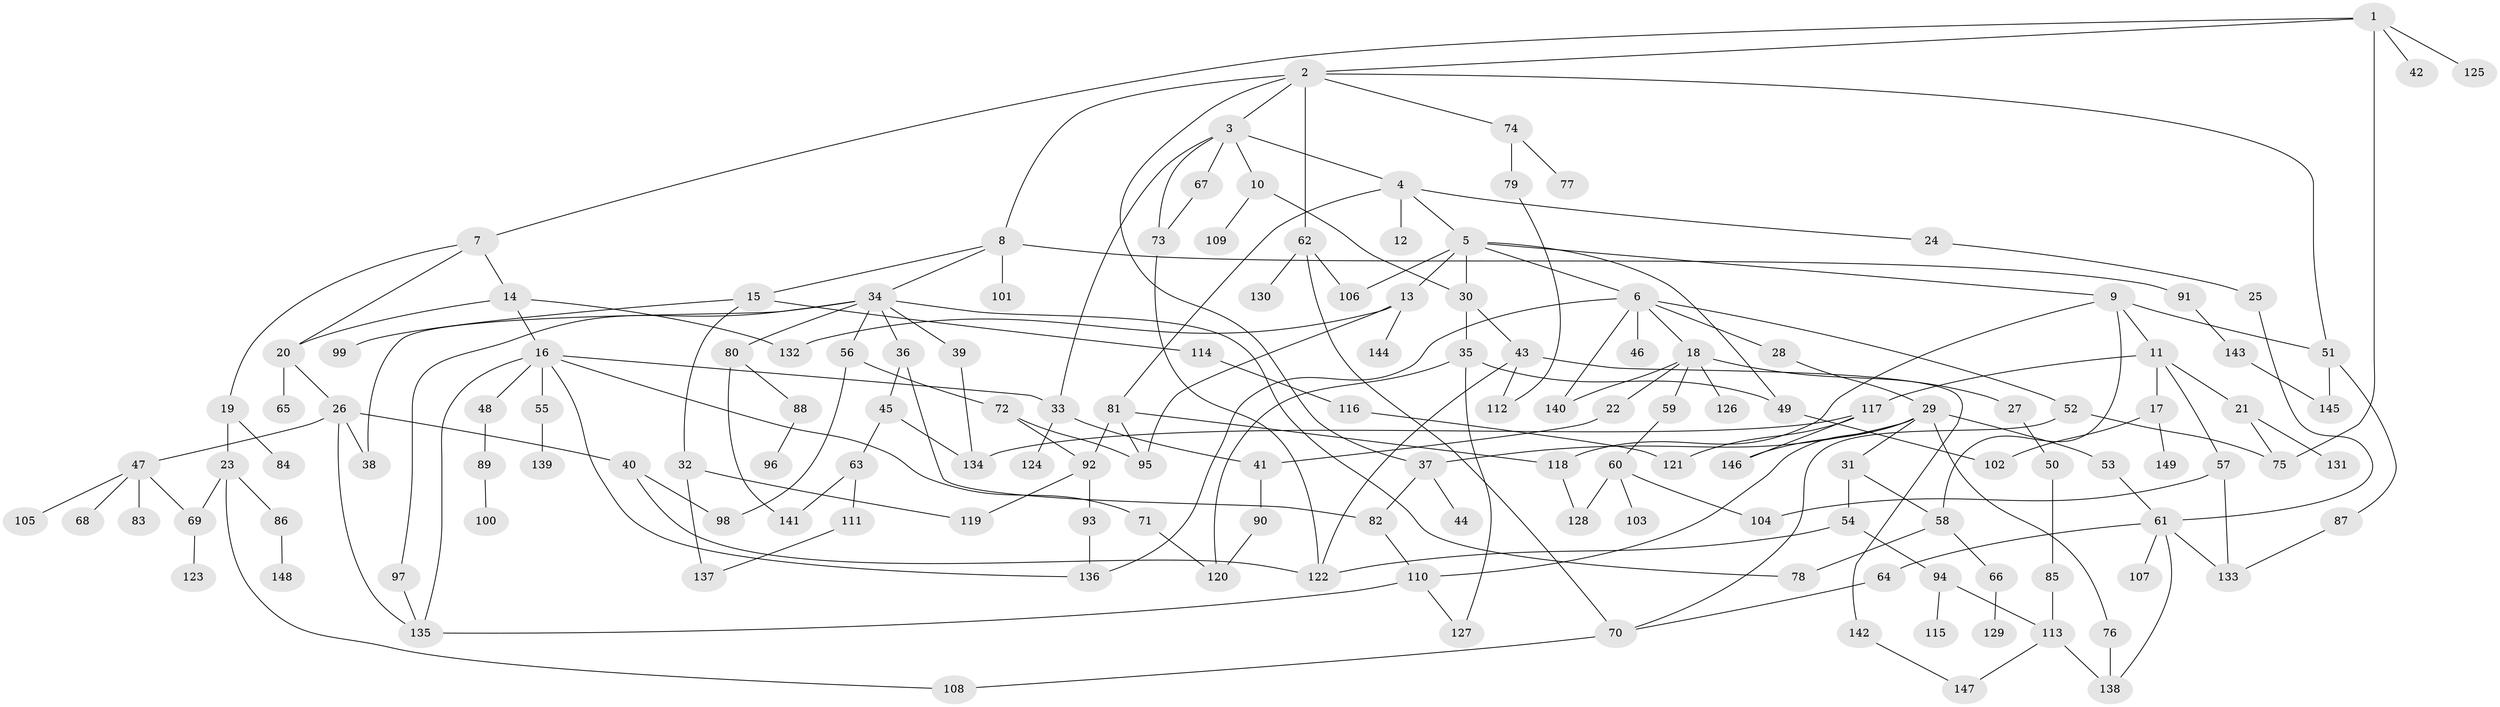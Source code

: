 // Generated by graph-tools (version 1.1) at 2025/41/03/09/25 04:41:17]
// undirected, 149 vertices, 205 edges
graph export_dot {
graph [start="1"]
  node [color=gray90,style=filled];
  1;
  2;
  3;
  4;
  5;
  6;
  7;
  8;
  9;
  10;
  11;
  12;
  13;
  14;
  15;
  16;
  17;
  18;
  19;
  20;
  21;
  22;
  23;
  24;
  25;
  26;
  27;
  28;
  29;
  30;
  31;
  32;
  33;
  34;
  35;
  36;
  37;
  38;
  39;
  40;
  41;
  42;
  43;
  44;
  45;
  46;
  47;
  48;
  49;
  50;
  51;
  52;
  53;
  54;
  55;
  56;
  57;
  58;
  59;
  60;
  61;
  62;
  63;
  64;
  65;
  66;
  67;
  68;
  69;
  70;
  71;
  72;
  73;
  74;
  75;
  76;
  77;
  78;
  79;
  80;
  81;
  82;
  83;
  84;
  85;
  86;
  87;
  88;
  89;
  90;
  91;
  92;
  93;
  94;
  95;
  96;
  97;
  98;
  99;
  100;
  101;
  102;
  103;
  104;
  105;
  106;
  107;
  108;
  109;
  110;
  111;
  112;
  113;
  114;
  115;
  116;
  117;
  118;
  119;
  120;
  121;
  122;
  123;
  124;
  125;
  126;
  127;
  128;
  129;
  130;
  131;
  132;
  133;
  134;
  135;
  136;
  137;
  138;
  139;
  140;
  141;
  142;
  143;
  144;
  145;
  146;
  147;
  148;
  149;
  1 -- 2;
  1 -- 7;
  1 -- 42;
  1 -- 125;
  1 -- 75;
  2 -- 3;
  2 -- 8;
  2 -- 62;
  2 -- 74;
  2 -- 37;
  2 -- 51;
  3 -- 4;
  3 -- 10;
  3 -- 33;
  3 -- 67;
  3 -- 73;
  4 -- 5;
  4 -- 12;
  4 -- 24;
  4 -- 81;
  5 -- 6;
  5 -- 9;
  5 -- 13;
  5 -- 49;
  5 -- 106;
  5 -- 30;
  6 -- 18;
  6 -- 28;
  6 -- 46;
  6 -- 52;
  6 -- 140;
  6 -- 136;
  7 -- 14;
  7 -- 19;
  7 -- 20;
  8 -- 15;
  8 -- 34;
  8 -- 91;
  8 -- 101;
  9 -- 11;
  9 -- 51;
  9 -- 118;
  9 -- 58;
  10 -- 30;
  10 -- 109;
  11 -- 17;
  11 -- 21;
  11 -- 57;
  11 -- 117;
  13 -- 95;
  13 -- 132;
  13 -- 144;
  14 -- 16;
  14 -- 20;
  14 -- 132;
  15 -- 32;
  15 -- 99;
  15 -- 114;
  16 -- 48;
  16 -- 55;
  16 -- 71;
  16 -- 136;
  16 -- 135;
  16 -- 33;
  17 -- 102;
  17 -- 149;
  18 -- 22;
  18 -- 27;
  18 -- 59;
  18 -- 126;
  18 -- 140;
  19 -- 23;
  19 -- 84;
  20 -- 26;
  20 -- 65;
  21 -- 75;
  21 -- 131;
  22 -- 41;
  23 -- 69;
  23 -- 86;
  23 -- 108;
  24 -- 25;
  25 -- 61;
  26 -- 38;
  26 -- 40;
  26 -- 47;
  26 -- 135;
  27 -- 50;
  28 -- 29;
  29 -- 31;
  29 -- 37;
  29 -- 53;
  29 -- 76;
  29 -- 110;
  29 -- 146;
  30 -- 35;
  30 -- 43;
  31 -- 54;
  31 -- 58;
  32 -- 119;
  32 -- 137;
  33 -- 41;
  33 -- 124;
  34 -- 36;
  34 -- 39;
  34 -- 56;
  34 -- 80;
  34 -- 97;
  34 -- 38;
  34 -- 78;
  35 -- 120;
  35 -- 127;
  35 -- 49;
  36 -- 45;
  36 -- 82;
  37 -- 44;
  37 -- 82;
  39 -- 134;
  40 -- 122;
  40 -- 98;
  41 -- 90;
  43 -- 142;
  43 -- 122;
  43 -- 112;
  45 -- 63;
  45 -- 134;
  47 -- 68;
  47 -- 83;
  47 -- 105;
  47 -- 69;
  48 -- 89;
  49 -- 102;
  50 -- 85;
  51 -- 87;
  51 -- 145;
  52 -- 70;
  52 -- 75;
  53 -- 61;
  54 -- 94;
  54 -- 122;
  55 -- 139;
  56 -- 72;
  56 -- 98;
  57 -- 104;
  57 -- 133;
  58 -- 66;
  58 -- 78;
  59 -- 60;
  60 -- 103;
  60 -- 104;
  60 -- 128;
  61 -- 64;
  61 -- 107;
  61 -- 138;
  61 -- 133;
  62 -- 130;
  62 -- 106;
  62 -- 70;
  63 -- 111;
  63 -- 141;
  64 -- 70;
  66 -- 129;
  67 -- 73;
  69 -- 123;
  70 -- 108;
  71 -- 120;
  72 -- 92;
  72 -- 95;
  73 -- 122;
  74 -- 77;
  74 -- 79;
  76 -- 138;
  79 -- 112;
  80 -- 88;
  80 -- 141;
  81 -- 92;
  81 -- 118;
  81 -- 95;
  82 -- 110;
  85 -- 113;
  86 -- 148;
  87 -- 133;
  88 -- 96;
  89 -- 100;
  90 -- 120;
  91 -- 143;
  92 -- 93;
  92 -- 119;
  93 -- 136;
  94 -- 113;
  94 -- 115;
  97 -- 135;
  110 -- 127;
  110 -- 135;
  111 -- 137;
  113 -- 147;
  113 -- 138;
  114 -- 116;
  116 -- 121;
  117 -- 121;
  117 -- 146;
  117 -- 134;
  118 -- 128;
  142 -- 147;
  143 -- 145;
}
